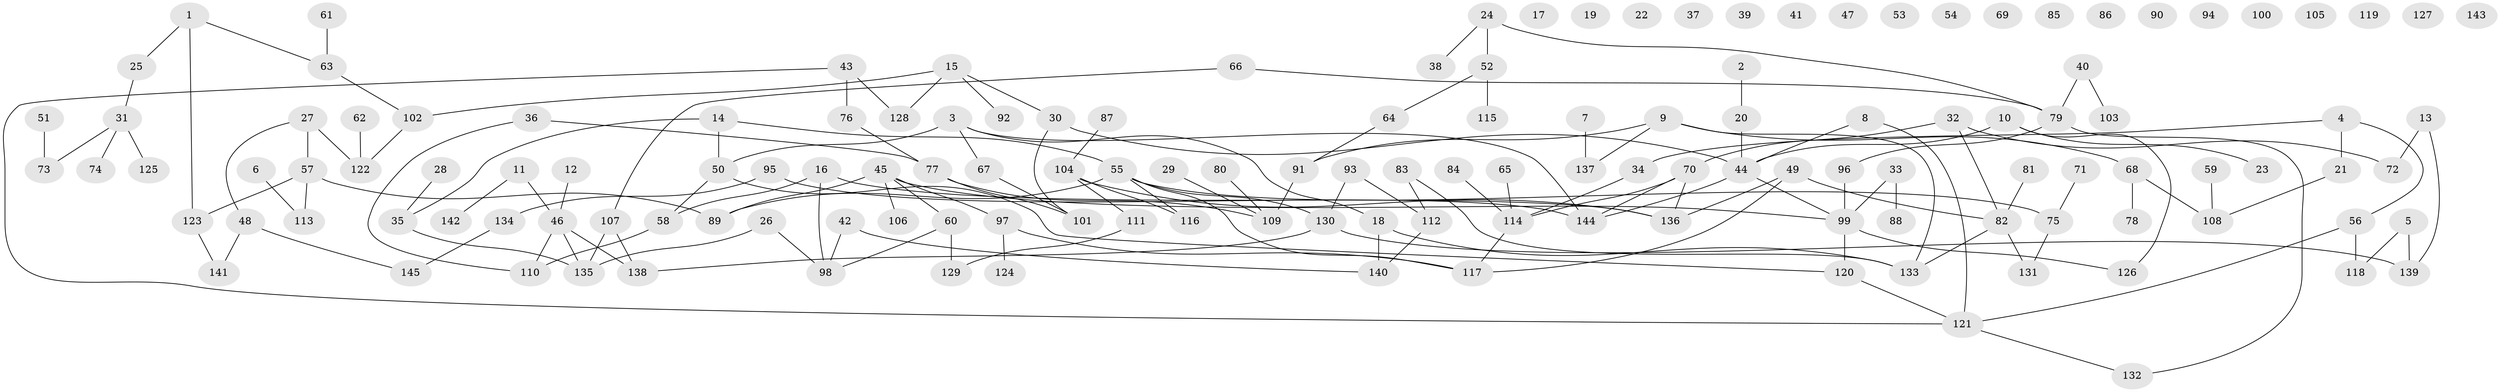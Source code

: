 // Generated by graph-tools (version 1.1) at 2025/49/03/09/25 03:49:08]
// undirected, 145 vertices, 162 edges
graph export_dot {
graph [start="1"]
  node [color=gray90,style=filled];
  1;
  2;
  3;
  4;
  5;
  6;
  7;
  8;
  9;
  10;
  11;
  12;
  13;
  14;
  15;
  16;
  17;
  18;
  19;
  20;
  21;
  22;
  23;
  24;
  25;
  26;
  27;
  28;
  29;
  30;
  31;
  32;
  33;
  34;
  35;
  36;
  37;
  38;
  39;
  40;
  41;
  42;
  43;
  44;
  45;
  46;
  47;
  48;
  49;
  50;
  51;
  52;
  53;
  54;
  55;
  56;
  57;
  58;
  59;
  60;
  61;
  62;
  63;
  64;
  65;
  66;
  67;
  68;
  69;
  70;
  71;
  72;
  73;
  74;
  75;
  76;
  77;
  78;
  79;
  80;
  81;
  82;
  83;
  84;
  85;
  86;
  87;
  88;
  89;
  90;
  91;
  92;
  93;
  94;
  95;
  96;
  97;
  98;
  99;
  100;
  101;
  102;
  103;
  104;
  105;
  106;
  107;
  108;
  109;
  110;
  111;
  112;
  113;
  114;
  115;
  116;
  117;
  118;
  119;
  120;
  121;
  122;
  123;
  124;
  125;
  126;
  127;
  128;
  129;
  130;
  131;
  132;
  133;
  134;
  135;
  136;
  137;
  138;
  139;
  140;
  141;
  142;
  143;
  144;
  145;
  1 -- 25;
  1 -- 63;
  1 -- 123;
  2 -- 20;
  3 -- 18;
  3 -- 50;
  3 -- 67;
  3 -- 144;
  4 -- 21;
  4 -- 34;
  4 -- 56;
  5 -- 118;
  5 -- 139;
  6 -- 113;
  7 -- 137;
  8 -- 44;
  8 -- 121;
  9 -- 68;
  9 -- 91;
  9 -- 133;
  9 -- 137;
  10 -- 23;
  10 -- 44;
  10 -- 126;
  11 -- 46;
  11 -- 142;
  12 -- 46;
  13 -- 72;
  13 -- 139;
  14 -- 35;
  14 -- 50;
  14 -- 55;
  15 -- 30;
  15 -- 92;
  15 -- 102;
  15 -- 128;
  16 -- 58;
  16 -- 98;
  16 -- 136;
  18 -- 133;
  18 -- 140;
  20 -- 44;
  21 -- 108;
  24 -- 38;
  24 -- 52;
  24 -- 79;
  25 -- 31;
  26 -- 98;
  26 -- 135;
  27 -- 48;
  27 -- 57;
  27 -- 122;
  28 -- 35;
  29 -- 109;
  30 -- 44;
  30 -- 101;
  31 -- 73;
  31 -- 74;
  31 -- 125;
  32 -- 70;
  32 -- 72;
  32 -- 82;
  33 -- 88;
  33 -- 99;
  34 -- 114;
  35 -- 135;
  36 -- 77;
  36 -- 110;
  40 -- 79;
  40 -- 103;
  42 -- 98;
  42 -- 140;
  43 -- 76;
  43 -- 121;
  43 -- 128;
  44 -- 99;
  44 -- 144;
  45 -- 60;
  45 -- 89;
  45 -- 97;
  45 -- 99;
  45 -- 106;
  46 -- 110;
  46 -- 135;
  46 -- 138;
  48 -- 141;
  48 -- 145;
  49 -- 82;
  49 -- 117;
  49 -- 136;
  50 -- 58;
  50 -- 120;
  51 -- 73;
  52 -- 64;
  52 -- 115;
  55 -- 75;
  55 -- 89;
  55 -- 116;
  55 -- 117;
  55 -- 130;
  56 -- 118;
  56 -- 121;
  57 -- 89;
  57 -- 113;
  57 -- 123;
  58 -- 110;
  59 -- 108;
  60 -- 98;
  60 -- 129;
  61 -- 63;
  62 -- 122;
  63 -- 102;
  64 -- 91;
  65 -- 114;
  66 -- 79;
  66 -- 107;
  67 -- 101;
  68 -- 78;
  68 -- 108;
  70 -- 114;
  70 -- 136;
  70 -- 144;
  71 -- 75;
  75 -- 131;
  76 -- 77;
  77 -- 101;
  77 -- 109;
  79 -- 96;
  79 -- 132;
  80 -- 109;
  81 -- 82;
  82 -- 131;
  82 -- 133;
  83 -- 112;
  83 -- 133;
  84 -- 114;
  87 -- 104;
  91 -- 109;
  93 -- 112;
  93 -- 130;
  95 -- 134;
  95 -- 144;
  96 -- 99;
  97 -- 117;
  97 -- 124;
  99 -- 120;
  99 -- 126;
  102 -- 122;
  104 -- 111;
  104 -- 116;
  104 -- 136;
  107 -- 135;
  107 -- 138;
  111 -- 129;
  112 -- 140;
  114 -- 117;
  120 -- 121;
  121 -- 132;
  123 -- 141;
  130 -- 138;
  130 -- 139;
  134 -- 145;
}
